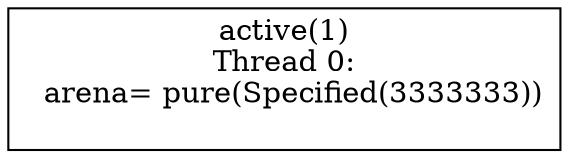 digraph G {node[shape=box];1[label= "active(1)
Thread 0:\n  arena= pure(Specified(3333333))\n \n"];}